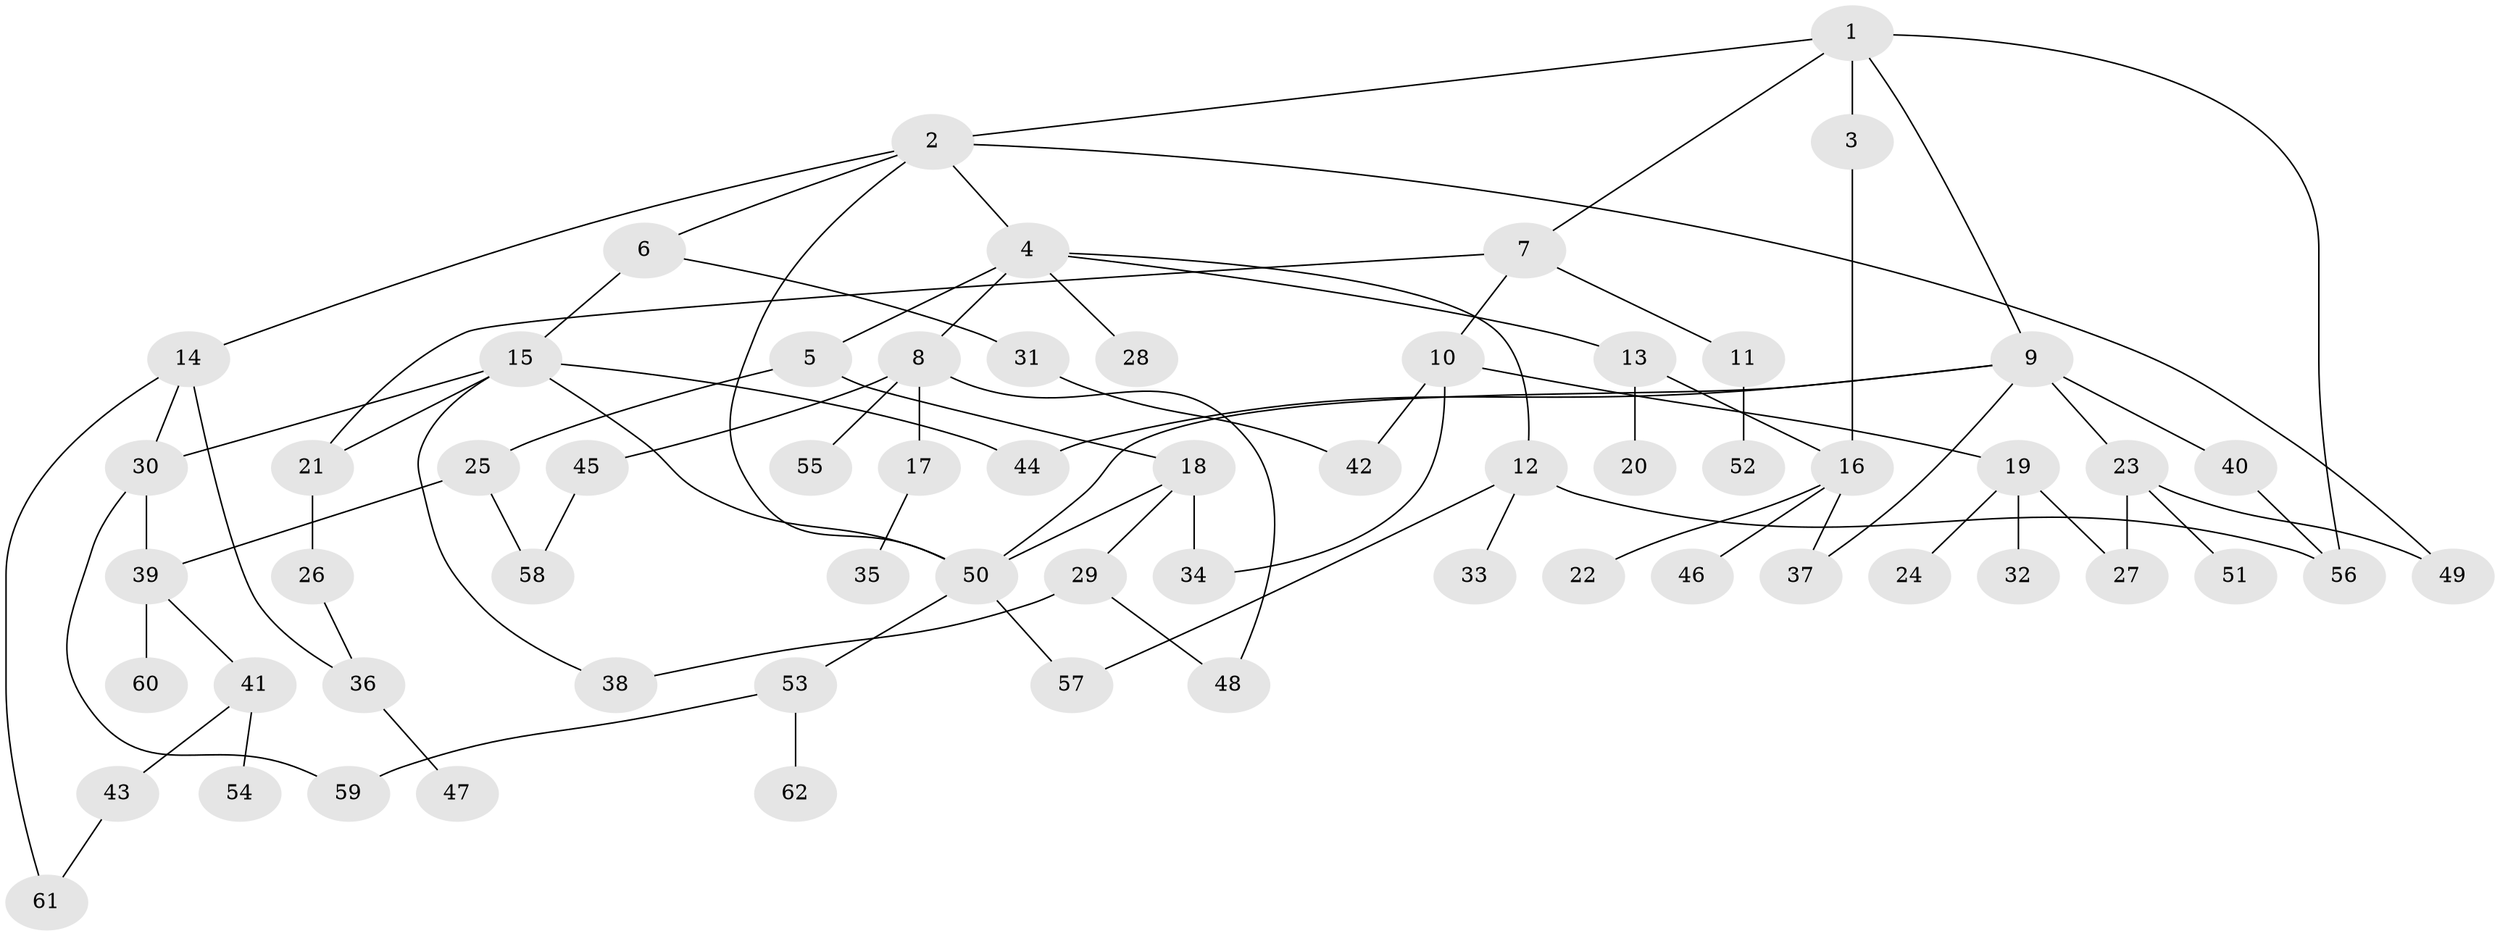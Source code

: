 // coarse degree distribution, {8: 0.02631578947368421, 7: 0.02631578947368421, 2: 0.2631578947368421, 5: 0.10526315789473684, 6: 0.13157894736842105, 1: 0.2894736842105263, 3: 0.10526315789473684, 4: 0.05263157894736842}
// Generated by graph-tools (version 1.1) at 2025/41/03/06/25 10:41:29]
// undirected, 62 vertices, 83 edges
graph export_dot {
graph [start="1"]
  node [color=gray90,style=filled];
  1;
  2;
  3;
  4;
  5;
  6;
  7;
  8;
  9;
  10;
  11;
  12;
  13;
  14;
  15;
  16;
  17;
  18;
  19;
  20;
  21;
  22;
  23;
  24;
  25;
  26;
  27;
  28;
  29;
  30;
  31;
  32;
  33;
  34;
  35;
  36;
  37;
  38;
  39;
  40;
  41;
  42;
  43;
  44;
  45;
  46;
  47;
  48;
  49;
  50;
  51;
  52;
  53;
  54;
  55;
  56;
  57;
  58;
  59;
  60;
  61;
  62;
  1 -- 2;
  1 -- 3;
  1 -- 7;
  1 -- 9;
  1 -- 56;
  2 -- 4;
  2 -- 6;
  2 -- 14;
  2 -- 50;
  2 -- 49;
  3 -- 16;
  4 -- 5;
  4 -- 8;
  4 -- 12;
  4 -- 13;
  4 -- 28;
  5 -- 18;
  5 -- 25;
  6 -- 15;
  6 -- 31;
  7 -- 10;
  7 -- 11;
  7 -- 21;
  8 -- 17;
  8 -- 45;
  8 -- 55;
  8 -- 48;
  9 -- 23;
  9 -- 37;
  9 -- 40;
  9 -- 44;
  9 -- 50;
  10 -- 19;
  10 -- 34;
  10 -- 42;
  11 -- 52;
  12 -- 33;
  12 -- 56;
  12 -- 57;
  13 -- 16;
  13 -- 20;
  14 -- 30;
  14 -- 36;
  14 -- 61;
  15 -- 44;
  15 -- 50;
  15 -- 38;
  15 -- 21;
  15 -- 30;
  16 -- 22;
  16 -- 46;
  16 -- 37;
  17 -- 35;
  18 -- 29;
  18 -- 50;
  18 -- 34;
  19 -- 24;
  19 -- 27;
  19 -- 32;
  21 -- 26;
  23 -- 49;
  23 -- 51;
  23 -- 27;
  25 -- 39;
  25 -- 58;
  26 -- 36;
  29 -- 38;
  29 -- 48;
  30 -- 39;
  30 -- 59;
  31 -- 42;
  36 -- 47;
  39 -- 41;
  39 -- 60;
  40 -- 56;
  41 -- 43;
  41 -- 54;
  43 -- 61;
  45 -- 58;
  50 -- 53;
  50 -- 57;
  53 -- 62;
  53 -- 59;
}
